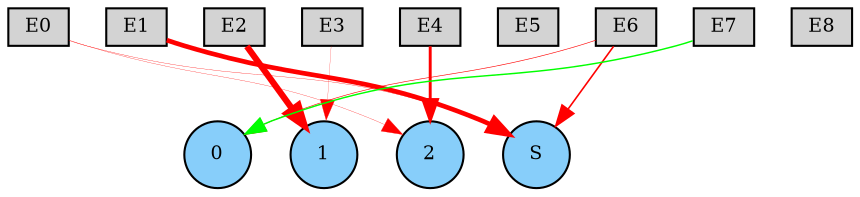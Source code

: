 digraph {
	node [fontsize=9 height=0.2 shape=circle width=0.2]
	subgraph inputs {
		node [shape=box style=filled]
		rank=source
		E0 [fillcolor=lightgray]
		E1 [fillcolor=lightgray]
		E0 -> E1 [style=invis]
		E2 [fillcolor=lightgray]
		E1 -> E2 [style=invis]
		E3 [fillcolor=lightgray]
		E2 -> E3 [style=invis]
		E4 [fillcolor=lightgray]
		E3 -> E4 [style=invis]
		E5 [fillcolor=lightgray]
		E4 -> E5 [style=invis]
		E6 [fillcolor=lightgray]
		E5 -> E6 [style=invis]
		E7 [fillcolor=lightgray]
		E6 -> E7 [style=invis]
		E8 [fillcolor=lightgray]
		E7 -> E8 [style=invis]
	}
	subgraph outputs {
		node [style=filled]
		rank=sink
		0 [fillcolor=lightskyblue fontsize=9 height=0.2 shape=circle width=0.2]
		1 [fillcolor=lightskyblue fontsize=9 height=0.2 shape=circle width=0.2]
		0 -> 1 [style=invis]
		2 [fillcolor=lightskyblue fontsize=9 height=0.2 shape=circle width=0.2]
		1 -> 2 [style=invis]
		S [fillcolor=lightskyblue fontsize=9 height=0.2 shape=circle width=0.2]
		2 -> S [style=invis]
	}
	E4 -> 2 [color=red penwidth=1.402104500657607 style=solid]
	E7 -> 0 [color=green penwidth=0.6945703848264981 style=solid]
	E2 -> 1 [color=red penwidth=3.009641988211452 style=solid]
	E1 -> S [color=red penwidth=2.251406247802822 style=solid]
	E6 -> S [color=red penwidth=0.7737325905153974 style=solid]
	E3 -> 1 [color=red penwidth=0.10283979498144157 style=solid]
	E0 -> 2 [color=red penwidth=0.1329499221325795 style=solid]
	E0 -> S [color=red penwidth=0.14876055969525612 style=solid]
	E6 -> 0 [color=red penwidth=0.29348292992769626 style=solid]
}
